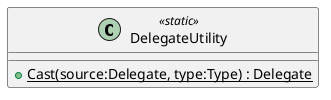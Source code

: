 @startuml
class DelegateUtility <<static>> {
    + {static} Cast(source:Delegate, type:Type) : Delegate
}
@enduml
